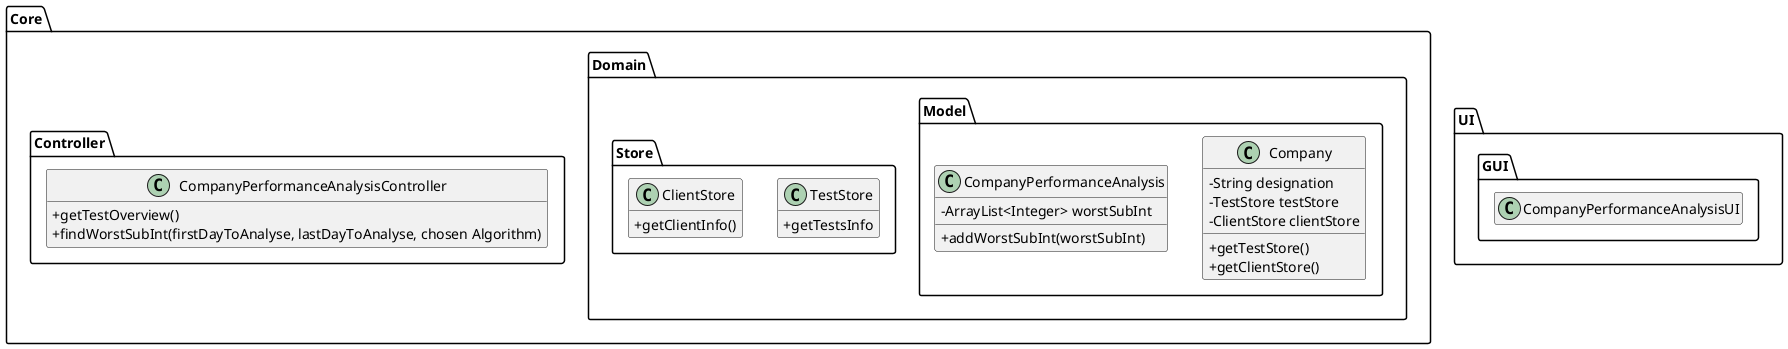 @startuml
hide empty methods
hide empty attributes
'left to right direction
skinparam classAttributeIconSize 0

package Core {

package Domain {

package Model{

class Company {
    -String designation
    -TestStore testStore
    -ClientStore clientStore
    +getTestStore()
    +getClientStore()
}

class CompanyPerformanceAnalysis{
-ArrayList<Integer> worstSubInt
+addWorstSubInt(worstSubInt)
}

}

package Store {

class TestStore {
+getTestsInfo
}

class ClientStore {
+getClientInfo()
}

}

}

package Controller {

class CompanyPerformanceAnalysisController{
+getTestOverview()
+findWorstSubInt(firstDayToAnalyse, lastDayToAnalyse, chosen Algorithm)
}

}

}

package UI {

package GUI {

class CompanyPerformanceAnalysisUI{
}

}

}

@enduml